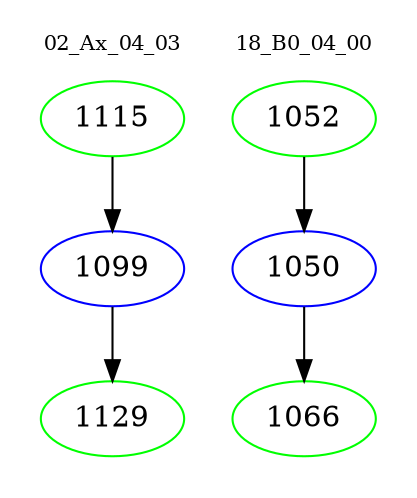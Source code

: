 digraph{
subgraph cluster_0 {
color = white
label = "02_Ax_04_03";
fontsize=10;
T0_1115 [label="1115", color="green"]
T0_1115 -> T0_1099 [color="black"]
T0_1099 [label="1099", color="blue"]
T0_1099 -> T0_1129 [color="black"]
T0_1129 [label="1129", color="green"]
}
subgraph cluster_1 {
color = white
label = "18_B0_04_00";
fontsize=10;
T1_1052 [label="1052", color="green"]
T1_1052 -> T1_1050 [color="black"]
T1_1050 [label="1050", color="blue"]
T1_1050 -> T1_1066 [color="black"]
T1_1066 [label="1066", color="green"]
}
}
